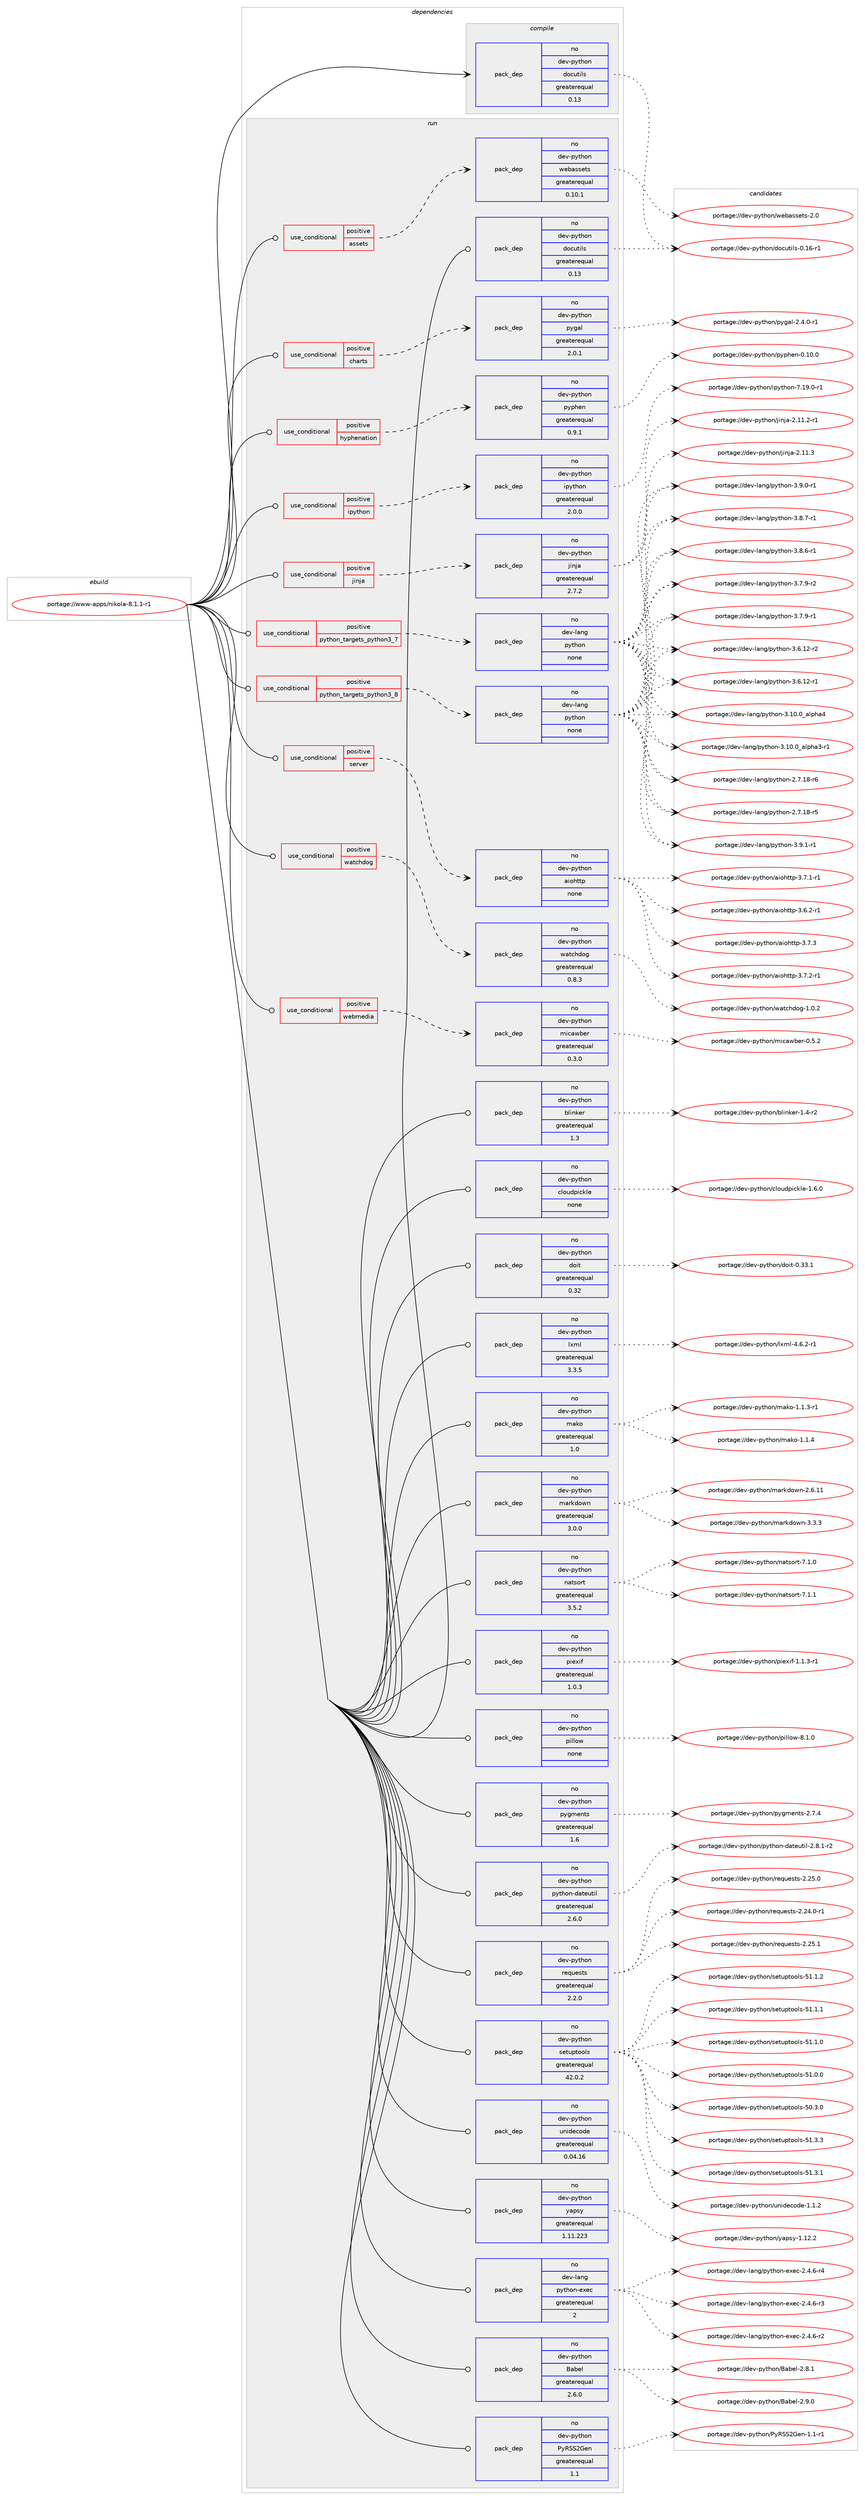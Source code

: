 digraph prolog {

# *************
# Graph options
# *************

newrank=true;
concentrate=true;
compound=true;
graph [rankdir=LR,fontname=Helvetica,fontsize=10,ranksep=1.5];#, ranksep=2.5, nodesep=0.2];
edge  [arrowhead=vee];
node  [fontname=Helvetica,fontsize=10];

# **********
# The ebuild
# **********

subgraph cluster_leftcol {
color=gray;
rank=same;
label=<<i>ebuild</i>>;
id [label="portage://www-apps/nikola-8.1.1-r1", color=red, width=4, href="../www-apps/nikola-8.1.1-r1.svg"];
}

# ****************
# The dependencies
# ****************

subgraph cluster_midcol {
color=gray;
label=<<i>dependencies</i>>;
subgraph cluster_compile {
fillcolor="#eeeeee";
style=filled;
label=<<i>compile</i>>;
subgraph pack3385 {
dependency4461 [label=<<TABLE BORDER="0" CELLBORDER="1" CELLSPACING="0" CELLPADDING="4" WIDTH="220"><TR><TD ROWSPAN="6" CELLPADDING="30">pack_dep</TD></TR><TR><TD WIDTH="110">no</TD></TR><TR><TD>dev-python</TD></TR><TR><TD>docutils</TD></TR><TR><TD>greaterequal</TD></TR><TR><TD>0.13</TD></TR></TABLE>>, shape=none, color=blue];
}
id:e -> dependency4461:w [weight=20,style="solid",arrowhead="vee"];
}
subgraph cluster_compileandrun {
fillcolor="#eeeeee";
style=filled;
label=<<i>compile and run</i>>;
}
subgraph cluster_run {
fillcolor="#eeeeee";
style=filled;
label=<<i>run</i>>;
subgraph cond1028 {
dependency4462 [label=<<TABLE BORDER="0" CELLBORDER="1" CELLSPACING="0" CELLPADDING="4"><TR><TD ROWSPAN="3" CELLPADDING="10">use_conditional</TD></TR><TR><TD>positive</TD></TR><TR><TD>assets</TD></TR></TABLE>>, shape=none, color=red];
subgraph pack3386 {
dependency4463 [label=<<TABLE BORDER="0" CELLBORDER="1" CELLSPACING="0" CELLPADDING="4" WIDTH="220"><TR><TD ROWSPAN="6" CELLPADDING="30">pack_dep</TD></TR><TR><TD WIDTH="110">no</TD></TR><TR><TD>dev-python</TD></TR><TR><TD>webassets</TD></TR><TR><TD>greaterequal</TD></TR><TR><TD>0.10.1</TD></TR></TABLE>>, shape=none, color=blue];
}
dependency4462:e -> dependency4463:w [weight=20,style="dashed",arrowhead="vee"];
}
id:e -> dependency4462:w [weight=20,style="solid",arrowhead="odot"];
subgraph cond1029 {
dependency4464 [label=<<TABLE BORDER="0" CELLBORDER="1" CELLSPACING="0" CELLPADDING="4"><TR><TD ROWSPAN="3" CELLPADDING="10">use_conditional</TD></TR><TR><TD>positive</TD></TR><TR><TD>charts</TD></TR></TABLE>>, shape=none, color=red];
subgraph pack3387 {
dependency4465 [label=<<TABLE BORDER="0" CELLBORDER="1" CELLSPACING="0" CELLPADDING="4" WIDTH="220"><TR><TD ROWSPAN="6" CELLPADDING="30">pack_dep</TD></TR><TR><TD WIDTH="110">no</TD></TR><TR><TD>dev-python</TD></TR><TR><TD>pygal</TD></TR><TR><TD>greaterequal</TD></TR><TR><TD>2.0.1</TD></TR></TABLE>>, shape=none, color=blue];
}
dependency4464:e -> dependency4465:w [weight=20,style="dashed",arrowhead="vee"];
}
id:e -> dependency4464:w [weight=20,style="solid",arrowhead="odot"];
subgraph cond1030 {
dependency4466 [label=<<TABLE BORDER="0" CELLBORDER="1" CELLSPACING="0" CELLPADDING="4"><TR><TD ROWSPAN="3" CELLPADDING="10">use_conditional</TD></TR><TR><TD>positive</TD></TR><TR><TD>hyphenation</TD></TR></TABLE>>, shape=none, color=red];
subgraph pack3388 {
dependency4467 [label=<<TABLE BORDER="0" CELLBORDER="1" CELLSPACING="0" CELLPADDING="4" WIDTH="220"><TR><TD ROWSPAN="6" CELLPADDING="30">pack_dep</TD></TR><TR><TD WIDTH="110">no</TD></TR><TR><TD>dev-python</TD></TR><TR><TD>pyphen</TD></TR><TR><TD>greaterequal</TD></TR><TR><TD>0.9.1</TD></TR></TABLE>>, shape=none, color=blue];
}
dependency4466:e -> dependency4467:w [weight=20,style="dashed",arrowhead="vee"];
}
id:e -> dependency4466:w [weight=20,style="solid",arrowhead="odot"];
subgraph cond1031 {
dependency4468 [label=<<TABLE BORDER="0" CELLBORDER="1" CELLSPACING="0" CELLPADDING="4"><TR><TD ROWSPAN="3" CELLPADDING="10">use_conditional</TD></TR><TR><TD>positive</TD></TR><TR><TD>ipython</TD></TR></TABLE>>, shape=none, color=red];
subgraph pack3389 {
dependency4469 [label=<<TABLE BORDER="0" CELLBORDER="1" CELLSPACING="0" CELLPADDING="4" WIDTH="220"><TR><TD ROWSPAN="6" CELLPADDING="30">pack_dep</TD></TR><TR><TD WIDTH="110">no</TD></TR><TR><TD>dev-python</TD></TR><TR><TD>ipython</TD></TR><TR><TD>greaterequal</TD></TR><TR><TD>2.0.0</TD></TR></TABLE>>, shape=none, color=blue];
}
dependency4468:e -> dependency4469:w [weight=20,style="dashed",arrowhead="vee"];
}
id:e -> dependency4468:w [weight=20,style="solid",arrowhead="odot"];
subgraph cond1032 {
dependency4470 [label=<<TABLE BORDER="0" CELLBORDER="1" CELLSPACING="0" CELLPADDING="4"><TR><TD ROWSPAN="3" CELLPADDING="10">use_conditional</TD></TR><TR><TD>positive</TD></TR><TR><TD>jinja</TD></TR></TABLE>>, shape=none, color=red];
subgraph pack3390 {
dependency4471 [label=<<TABLE BORDER="0" CELLBORDER="1" CELLSPACING="0" CELLPADDING="4" WIDTH="220"><TR><TD ROWSPAN="6" CELLPADDING="30">pack_dep</TD></TR><TR><TD WIDTH="110">no</TD></TR><TR><TD>dev-python</TD></TR><TR><TD>jinja</TD></TR><TR><TD>greaterequal</TD></TR><TR><TD>2.7.2</TD></TR></TABLE>>, shape=none, color=blue];
}
dependency4470:e -> dependency4471:w [weight=20,style="dashed",arrowhead="vee"];
}
id:e -> dependency4470:w [weight=20,style="solid",arrowhead="odot"];
subgraph cond1033 {
dependency4472 [label=<<TABLE BORDER="0" CELLBORDER="1" CELLSPACING="0" CELLPADDING="4"><TR><TD ROWSPAN="3" CELLPADDING="10">use_conditional</TD></TR><TR><TD>positive</TD></TR><TR><TD>python_targets_python3_7</TD></TR></TABLE>>, shape=none, color=red];
subgraph pack3391 {
dependency4473 [label=<<TABLE BORDER="0" CELLBORDER="1" CELLSPACING="0" CELLPADDING="4" WIDTH="220"><TR><TD ROWSPAN="6" CELLPADDING="30">pack_dep</TD></TR><TR><TD WIDTH="110">no</TD></TR><TR><TD>dev-lang</TD></TR><TR><TD>python</TD></TR><TR><TD>none</TD></TR><TR><TD></TD></TR></TABLE>>, shape=none, color=blue];
}
dependency4472:e -> dependency4473:w [weight=20,style="dashed",arrowhead="vee"];
}
id:e -> dependency4472:w [weight=20,style="solid",arrowhead="odot"];
subgraph cond1034 {
dependency4474 [label=<<TABLE BORDER="0" CELLBORDER="1" CELLSPACING="0" CELLPADDING="4"><TR><TD ROWSPAN="3" CELLPADDING="10">use_conditional</TD></TR><TR><TD>positive</TD></TR><TR><TD>python_targets_python3_8</TD></TR></TABLE>>, shape=none, color=red];
subgraph pack3392 {
dependency4475 [label=<<TABLE BORDER="0" CELLBORDER="1" CELLSPACING="0" CELLPADDING="4" WIDTH="220"><TR><TD ROWSPAN="6" CELLPADDING="30">pack_dep</TD></TR><TR><TD WIDTH="110">no</TD></TR><TR><TD>dev-lang</TD></TR><TR><TD>python</TD></TR><TR><TD>none</TD></TR><TR><TD></TD></TR></TABLE>>, shape=none, color=blue];
}
dependency4474:e -> dependency4475:w [weight=20,style="dashed",arrowhead="vee"];
}
id:e -> dependency4474:w [weight=20,style="solid",arrowhead="odot"];
subgraph cond1035 {
dependency4476 [label=<<TABLE BORDER="0" CELLBORDER="1" CELLSPACING="0" CELLPADDING="4"><TR><TD ROWSPAN="3" CELLPADDING="10">use_conditional</TD></TR><TR><TD>positive</TD></TR><TR><TD>server</TD></TR></TABLE>>, shape=none, color=red];
subgraph pack3393 {
dependency4477 [label=<<TABLE BORDER="0" CELLBORDER="1" CELLSPACING="0" CELLPADDING="4" WIDTH="220"><TR><TD ROWSPAN="6" CELLPADDING="30">pack_dep</TD></TR><TR><TD WIDTH="110">no</TD></TR><TR><TD>dev-python</TD></TR><TR><TD>aiohttp</TD></TR><TR><TD>none</TD></TR><TR><TD></TD></TR></TABLE>>, shape=none, color=blue];
}
dependency4476:e -> dependency4477:w [weight=20,style="dashed",arrowhead="vee"];
}
id:e -> dependency4476:w [weight=20,style="solid",arrowhead="odot"];
subgraph cond1036 {
dependency4478 [label=<<TABLE BORDER="0" CELLBORDER="1" CELLSPACING="0" CELLPADDING="4"><TR><TD ROWSPAN="3" CELLPADDING="10">use_conditional</TD></TR><TR><TD>positive</TD></TR><TR><TD>watchdog</TD></TR></TABLE>>, shape=none, color=red];
subgraph pack3394 {
dependency4479 [label=<<TABLE BORDER="0" CELLBORDER="1" CELLSPACING="0" CELLPADDING="4" WIDTH="220"><TR><TD ROWSPAN="6" CELLPADDING="30">pack_dep</TD></TR><TR><TD WIDTH="110">no</TD></TR><TR><TD>dev-python</TD></TR><TR><TD>watchdog</TD></TR><TR><TD>greaterequal</TD></TR><TR><TD>0.8.3</TD></TR></TABLE>>, shape=none, color=blue];
}
dependency4478:e -> dependency4479:w [weight=20,style="dashed",arrowhead="vee"];
}
id:e -> dependency4478:w [weight=20,style="solid",arrowhead="odot"];
subgraph cond1037 {
dependency4480 [label=<<TABLE BORDER="0" CELLBORDER="1" CELLSPACING="0" CELLPADDING="4"><TR><TD ROWSPAN="3" CELLPADDING="10">use_conditional</TD></TR><TR><TD>positive</TD></TR><TR><TD>webmedia</TD></TR></TABLE>>, shape=none, color=red];
subgraph pack3395 {
dependency4481 [label=<<TABLE BORDER="0" CELLBORDER="1" CELLSPACING="0" CELLPADDING="4" WIDTH="220"><TR><TD ROWSPAN="6" CELLPADDING="30">pack_dep</TD></TR><TR><TD WIDTH="110">no</TD></TR><TR><TD>dev-python</TD></TR><TR><TD>micawber</TD></TR><TR><TD>greaterequal</TD></TR><TR><TD>0.3.0</TD></TR></TABLE>>, shape=none, color=blue];
}
dependency4480:e -> dependency4481:w [weight=20,style="dashed",arrowhead="vee"];
}
id:e -> dependency4480:w [weight=20,style="solid",arrowhead="odot"];
subgraph pack3396 {
dependency4482 [label=<<TABLE BORDER="0" CELLBORDER="1" CELLSPACING="0" CELLPADDING="4" WIDTH="220"><TR><TD ROWSPAN="6" CELLPADDING="30">pack_dep</TD></TR><TR><TD WIDTH="110">no</TD></TR><TR><TD>dev-lang</TD></TR><TR><TD>python-exec</TD></TR><TR><TD>greaterequal</TD></TR><TR><TD>2</TD></TR></TABLE>>, shape=none, color=blue];
}
id:e -> dependency4482:w [weight=20,style="solid",arrowhead="odot"];
subgraph pack3397 {
dependency4483 [label=<<TABLE BORDER="0" CELLBORDER="1" CELLSPACING="0" CELLPADDING="4" WIDTH="220"><TR><TD ROWSPAN="6" CELLPADDING="30">pack_dep</TD></TR><TR><TD WIDTH="110">no</TD></TR><TR><TD>dev-python</TD></TR><TR><TD>Babel</TD></TR><TR><TD>greaterequal</TD></TR><TR><TD>2.6.0</TD></TR></TABLE>>, shape=none, color=blue];
}
id:e -> dependency4483:w [weight=20,style="solid",arrowhead="odot"];
subgraph pack3398 {
dependency4484 [label=<<TABLE BORDER="0" CELLBORDER="1" CELLSPACING="0" CELLPADDING="4" WIDTH="220"><TR><TD ROWSPAN="6" CELLPADDING="30">pack_dep</TD></TR><TR><TD WIDTH="110">no</TD></TR><TR><TD>dev-python</TD></TR><TR><TD>PyRSS2Gen</TD></TR><TR><TD>greaterequal</TD></TR><TR><TD>1.1</TD></TR></TABLE>>, shape=none, color=blue];
}
id:e -> dependency4484:w [weight=20,style="solid",arrowhead="odot"];
subgraph pack3399 {
dependency4485 [label=<<TABLE BORDER="0" CELLBORDER="1" CELLSPACING="0" CELLPADDING="4" WIDTH="220"><TR><TD ROWSPAN="6" CELLPADDING="30">pack_dep</TD></TR><TR><TD WIDTH="110">no</TD></TR><TR><TD>dev-python</TD></TR><TR><TD>blinker</TD></TR><TR><TD>greaterequal</TD></TR><TR><TD>1.3</TD></TR></TABLE>>, shape=none, color=blue];
}
id:e -> dependency4485:w [weight=20,style="solid",arrowhead="odot"];
subgraph pack3400 {
dependency4486 [label=<<TABLE BORDER="0" CELLBORDER="1" CELLSPACING="0" CELLPADDING="4" WIDTH="220"><TR><TD ROWSPAN="6" CELLPADDING="30">pack_dep</TD></TR><TR><TD WIDTH="110">no</TD></TR><TR><TD>dev-python</TD></TR><TR><TD>cloudpickle</TD></TR><TR><TD>none</TD></TR><TR><TD></TD></TR></TABLE>>, shape=none, color=blue];
}
id:e -> dependency4486:w [weight=20,style="solid",arrowhead="odot"];
subgraph pack3401 {
dependency4487 [label=<<TABLE BORDER="0" CELLBORDER="1" CELLSPACING="0" CELLPADDING="4" WIDTH="220"><TR><TD ROWSPAN="6" CELLPADDING="30">pack_dep</TD></TR><TR><TD WIDTH="110">no</TD></TR><TR><TD>dev-python</TD></TR><TR><TD>docutils</TD></TR><TR><TD>greaterequal</TD></TR><TR><TD>0.13</TD></TR></TABLE>>, shape=none, color=blue];
}
id:e -> dependency4487:w [weight=20,style="solid",arrowhead="odot"];
subgraph pack3402 {
dependency4488 [label=<<TABLE BORDER="0" CELLBORDER="1" CELLSPACING="0" CELLPADDING="4" WIDTH="220"><TR><TD ROWSPAN="6" CELLPADDING="30">pack_dep</TD></TR><TR><TD WIDTH="110">no</TD></TR><TR><TD>dev-python</TD></TR><TR><TD>doit</TD></TR><TR><TD>greaterequal</TD></TR><TR><TD>0.32</TD></TR></TABLE>>, shape=none, color=blue];
}
id:e -> dependency4488:w [weight=20,style="solid",arrowhead="odot"];
subgraph pack3403 {
dependency4489 [label=<<TABLE BORDER="0" CELLBORDER="1" CELLSPACING="0" CELLPADDING="4" WIDTH="220"><TR><TD ROWSPAN="6" CELLPADDING="30">pack_dep</TD></TR><TR><TD WIDTH="110">no</TD></TR><TR><TD>dev-python</TD></TR><TR><TD>lxml</TD></TR><TR><TD>greaterequal</TD></TR><TR><TD>3.3.5</TD></TR></TABLE>>, shape=none, color=blue];
}
id:e -> dependency4489:w [weight=20,style="solid",arrowhead="odot"];
subgraph pack3404 {
dependency4490 [label=<<TABLE BORDER="0" CELLBORDER="1" CELLSPACING="0" CELLPADDING="4" WIDTH="220"><TR><TD ROWSPAN="6" CELLPADDING="30">pack_dep</TD></TR><TR><TD WIDTH="110">no</TD></TR><TR><TD>dev-python</TD></TR><TR><TD>mako</TD></TR><TR><TD>greaterequal</TD></TR><TR><TD>1.0</TD></TR></TABLE>>, shape=none, color=blue];
}
id:e -> dependency4490:w [weight=20,style="solid",arrowhead="odot"];
subgraph pack3405 {
dependency4491 [label=<<TABLE BORDER="0" CELLBORDER="1" CELLSPACING="0" CELLPADDING="4" WIDTH="220"><TR><TD ROWSPAN="6" CELLPADDING="30">pack_dep</TD></TR><TR><TD WIDTH="110">no</TD></TR><TR><TD>dev-python</TD></TR><TR><TD>markdown</TD></TR><TR><TD>greaterequal</TD></TR><TR><TD>3.0.0</TD></TR></TABLE>>, shape=none, color=blue];
}
id:e -> dependency4491:w [weight=20,style="solid",arrowhead="odot"];
subgraph pack3406 {
dependency4492 [label=<<TABLE BORDER="0" CELLBORDER="1" CELLSPACING="0" CELLPADDING="4" WIDTH="220"><TR><TD ROWSPAN="6" CELLPADDING="30">pack_dep</TD></TR><TR><TD WIDTH="110">no</TD></TR><TR><TD>dev-python</TD></TR><TR><TD>natsort</TD></TR><TR><TD>greaterequal</TD></TR><TR><TD>3.5.2</TD></TR></TABLE>>, shape=none, color=blue];
}
id:e -> dependency4492:w [weight=20,style="solid",arrowhead="odot"];
subgraph pack3407 {
dependency4493 [label=<<TABLE BORDER="0" CELLBORDER="1" CELLSPACING="0" CELLPADDING="4" WIDTH="220"><TR><TD ROWSPAN="6" CELLPADDING="30">pack_dep</TD></TR><TR><TD WIDTH="110">no</TD></TR><TR><TD>dev-python</TD></TR><TR><TD>piexif</TD></TR><TR><TD>greaterequal</TD></TR><TR><TD>1.0.3</TD></TR></TABLE>>, shape=none, color=blue];
}
id:e -> dependency4493:w [weight=20,style="solid",arrowhead="odot"];
subgraph pack3408 {
dependency4494 [label=<<TABLE BORDER="0" CELLBORDER="1" CELLSPACING="0" CELLPADDING="4" WIDTH="220"><TR><TD ROWSPAN="6" CELLPADDING="30">pack_dep</TD></TR><TR><TD WIDTH="110">no</TD></TR><TR><TD>dev-python</TD></TR><TR><TD>pillow</TD></TR><TR><TD>none</TD></TR><TR><TD></TD></TR></TABLE>>, shape=none, color=blue];
}
id:e -> dependency4494:w [weight=20,style="solid",arrowhead="odot"];
subgraph pack3409 {
dependency4495 [label=<<TABLE BORDER="0" CELLBORDER="1" CELLSPACING="0" CELLPADDING="4" WIDTH="220"><TR><TD ROWSPAN="6" CELLPADDING="30">pack_dep</TD></TR><TR><TD WIDTH="110">no</TD></TR><TR><TD>dev-python</TD></TR><TR><TD>pygments</TD></TR><TR><TD>greaterequal</TD></TR><TR><TD>1.6</TD></TR></TABLE>>, shape=none, color=blue];
}
id:e -> dependency4495:w [weight=20,style="solid",arrowhead="odot"];
subgraph pack3410 {
dependency4496 [label=<<TABLE BORDER="0" CELLBORDER="1" CELLSPACING="0" CELLPADDING="4" WIDTH="220"><TR><TD ROWSPAN="6" CELLPADDING="30">pack_dep</TD></TR><TR><TD WIDTH="110">no</TD></TR><TR><TD>dev-python</TD></TR><TR><TD>python-dateutil</TD></TR><TR><TD>greaterequal</TD></TR><TR><TD>2.6.0</TD></TR></TABLE>>, shape=none, color=blue];
}
id:e -> dependency4496:w [weight=20,style="solid",arrowhead="odot"];
subgraph pack3411 {
dependency4497 [label=<<TABLE BORDER="0" CELLBORDER="1" CELLSPACING="0" CELLPADDING="4" WIDTH="220"><TR><TD ROWSPAN="6" CELLPADDING="30">pack_dep</TD></TR><TR><TD WIDTH="110">no</TD></TR><TR><TD>dev-python</TD></TR><TR><TD>requests</TD></TR><TR><TD>greaterequal</TD></TR><TR><TD>2.2.0</TD></TR></TABLE>>, shape=none, color=blue];
}
id:e -> dependency4497:w [weight=20,style="solid",arrowhead="odot"];
subgraph pack3412 {
dependency4498 [label=<<TABLE BORDER="0" CELLBORDER="1" CELLSPACING="0" CELLPADDING="4" WIDTH="220"><TR><TD ROWSPAN="6" CELLPADDING="30">pack_dep</TD></TR><TR><TD WIDTH="110">no</TD></TR><TR><TD>dev-python</TD></TR><TR><TD>setuptools</TD></TR><TR><TD>greaterequal</TD></TR><TR><TD>42.0.2</TD></TR></TABLE>>, shape=none, color=blue];
}
id:e -> dependency4498:w [weight=20,style="solid",arrowhead="odot"];
subgraph pack3413 {
dependency4499 [label=<<TABLE BORDER="0" CELLBORDER="1" CELLSPACING="0" CELLPADDING="4" WIDTH="220"><TR><TD ROWSPAN="6" CELLPADDING="30">pack_dep</TD></TR><TR><TD WIDTH="110">no</TD></TR><TR><TD>dev-python</TD></TR><TR><TD>unidecode</TD></TR><TR><TD>greaterequal</TD></TR><TR><TD>0.04.16</TD></TR></TABLE>>, shape=none, color=blue];
}
id:e -> dependency4499:w [weight=20,style="solid",arrowhead="odot"];
subgraph pack3414 {
dependency4500 [label=<<TABLE BORDER="0" CELLBORDER="1" CELLSPACING="0" CELLPADDING="4" WIDTH="220"><TR><TD ROWSPAN="6" CELLPADDING="30">pack_dep</TD></TR><TR><TD WIDTH="110">no</TD></TR><TR><TD>dev-python</TD></TR><TR><TD>yapsy</TD></TR><TR><TD>greaterequal</TD></TR><TR><TD>1.11.223</TD></TR></TABLE>>, shape=none, color=blue];
}
id:e -> dependency4500:w [weight=20,style="solid",arrowhead="odot"];
}
}

# **************
# The candidates
# **************

subgraph cluster_choices {
rank=same;
color=gray;
label=<<i>candidates</i>>;

subgraph choice3385 {
color=black;
nodesep=1;
choice10010111845112121116104111110471001119911711610510811545484649544511449 [label="portage://dev-python/docutils-0.16-r1", color=red, width=4,href="../dev-python/docutils-0.16-r1.svg"];
dependency4461:e -> choice10010111845112121116104111110471001119911711610510811545484649544511449:w [style=dotted,weight="100"];
}
subgraph choice3386 {
color=black;
nodesep=1;
choice1001011184511212111610411111047119101989711511510111611545504648 [label="portage://dev-python/webassets-2.0", color=red, width=4,href="../dev-python/webassets-2.0.svg"];
dependency4463:e -> choice1001011184511212111610411111047119101989711511510111611545504648:w [style=dotted,weight="100"];
}
subgraph choice3387 {
color=black;
nodesep=1;
choice1001011184511212111610411111047112121103971084550465246484511449 [label="portage://dev-python/pygal-2.4.0-r1", color=red, width=4,href="../dev-python/pygal-2.4.0-r1.svg"];
dependency4465:e -> choice1001011184511212111610411111047112121103971084550465246484511449:w [style=dotted,weight="100"];
}
subgraph choice3388 {
color=black;
nodesep=1;
choice100101118451121211161041111104711212111210410111045484649484648 [label="portage://dev-python/pyphen-0.10.0", color=red, width=4,href="../dev-python/pyphen-0.10.0.svg"];
dependency4467:e -> choice100101118451121211161041111104711212111210410111045484649484648:w [style=dotted,weight="100"];
}
subgraph choice3389 {
color=black;
nodesep=1;
choice1001011184511212111610411111047105112121116104111110455546495746484511449 [label="portage://dev-python/ipython-7.19.0-r1", color=red, width=4,href="../dev-python/ipython-7.19.0-r1.svg"];
dependency4469:e -> choice1001011184511212111610411111047105112121116104111110455546495746484511449:w [style=dotted,weight="100"];
}
subgraph choice3390 {
color=black;
nodesep=1;
choice10010111845112121116104111110471061051101069745504649494651 [label="portage://dev-python/jinja-2.11.3", color=red, width=4,href="../dev-python/jinja-2.11.3.svg"];
choice100101118451121211161041111104710610511010697455046494946504511449 [label="portage://dev-python/jinja-2.11.2-r1", color=red, width=4,href="../dev-python/jinja-2.11.2-r1.svg"];
dependency4471:e -> choice10010111845112121116104111110471061051101069745504649494651:w [style=dotted,weight="100"];
dependency4471:e -> choice100101118451121211161041111104710610511010697455046494946504511449:w [style=dotted,weight="100"];
}
subgraph choice3391 {
color=black;
nodesep=1;
choice1001011184510897110103471121211161041111104551465746494511449 [label="portage://dev-lang/python-3.9.1-r1", color=red, width=4,href="../dev-lang/python-3.9.1-r1.svg"];
choice1001011184510897110103471121211161041111104551465746484511449 [label="portage://dev-lang/python-3.9.0-r1", color=red, width=4,href="../dev-lang/python-3.9.0-r1.svg"];
choice1001011184510897110103471121211161041111104551465646554511449 [label="portage://dev-lang/python-3.8.7-r1", color=red, width=4,href="../dev-lang/python-3.8.7-r1.svg"];
choice1001011184510897110103471121211161041111104551465646544511449 [label="portage://dev-lang/python-3.8.6-r1", color=red, width=4,href="../dev-lang/python-3.8.6-r1.svg"];
choice1001011184510897110103471121211161041111104551465546574511450 [label="portage://dev-lang/python-3.7.9-r2", color=red, width=4,href="../dev-lang/python-3.7.9-r2.svg"];
choice1001011184510897110103471121211161041111104551465546574511449 [label="portage://dev-lang/python-3.7.9-r1", color=red, width=4,href="../dev-lang/python-3.7.9-r1.svg"];
choice100101118451089711010347112121116104111110455146544649504511450 [label="portage://dev-lang/python-3.6.12-r2", color=red, width=4,href="../dev-lang/python-3.6.12-r2.svg"];
choice100101118451089711010347112121116104111110455146544649504511449 [label="portage://dev-lang/python-3.6.12-r1", color=red, width=4,href="../dev-lang/python-3.6.12-r1.svg"];
choice1001011184510897110103471121211161041111104551464948464895971081121049752 [label="portage://dev-lang/python-3.10.0_alpha4", color=red, width=4,href="../dev-lang/python-3.10.0_alpha4.svg"];
choice10010111845108971101034711212111610411111045514649484648959710811210497514511449 [label="portage://dev-lang/python-3.10.0_alpha3-r1", color=red, width=4,href="../dev-lang/python-3.10.0_alpha3-r1.svg"];
choice100101118451089711010347112121116104111110455046554649564511454 [label="portage://dev-lang/python-2.7.18-r6", color=red, width=4,href="../dev-lang/python-2.7.18-r6.svg"];
choice100101118451089711010347112121116104111110455046554649564511453 [label="portage://dev-lang/python-2.7.18-r5", color=red, width=4,href="../dev-lang/python-2.7.18-r5.svg"];
dependency4473:e -> choice1001011184510897110103471121211161041111104551465746494511449:w [style=dotted,weight="100"];
dependency4473:e -> choice1001011184510897110103471121211161041111104551465746484511449:w [style=dotted,weight="100"];
dependency4473:e -> choice1001011184510897110103471121211161041111104551465646554511449:w [style=dotted,weight="100"];
dependency4473:e -> choice1001011184510897110103471121211161041111104551465646544511449:w [style=dotted,weight="100"];
dependency4473:e -> choice1001011184510897110103471121211161041111104551465546574511450:w [style=dotted,weight="100"];
dependency4473:e -> choice1001011184510897110103471121211161041111104551465546574511449:w [style=dotted,weight="100"];
dependency4473:e -> choice100101118451089711010347112121116104111110455146544649504511450:w [style=dotted,weight="100"];
dependency4473:e -> choice100101118451089711010347112121116104111110455146544649504511449:w [style=dotted,weight="100"];
dependency4473:e -> choice1001011184510897110103471121211161041111104551464948464895971081121049752:w [style=dotted,weight="100"];
dependency4473:e -> choice10010111845108971101034711212111610411111045514649484648959710811210497514511449:w [style=dotted,weight="100"];
dependency4473:e -> choice100101118451089711010347112121116104111110455046554649564511454:w [style=dotted,weight="100"];
dependency4473:e -> choice100101118451089711010347112121116104111110455046554649564511453:w [style=dotted,weight="100"];
}
subgraph choice3392 {
color=black;
nodesep=1;
choice1001011184510897110103471121211161041111104551465746494511449 [label="portage://dev-lang/python-3.9.1-r1", color=red, width=4,href="../dev-lang/python-3.9.1-r1.svg"];
choice1001011184510897110103471121211161041111104551465746484511449 [label="portage://dev-lang/python-3.9.0-r1", color=red, width=4,href="../dev-lang/python-3.9.0-r1.svg"];
choice1001011184510897110103471121211161041111104551465646554511449 [label="portage://dev-lang/python-3.8.7-r1", color=red, width=4,href="../dev-lang/python-3.8.7-r1.svg"];
choice1001011184510897110103471121211161041111104551465646544511449 [label="portage://dev-lang/python-3.8.6-r1", color=red, width=4,href="../dev-lang/python-3.8.6-r1.svg"];
choice1001011184510897110103471121211161041111104551465546574511450 [label="portage://dev-lang/python-3.7.9-r2", color=red, width=4,href="../dev-lang/python-3.7.9-r2.svg"];
choice1001011184510897110103471121211161041111104551465546574511449 [label="portage://dev-lang/python-3.7.9-r1", color=red, width=4,href="../dev-lang/python-3.7.9-r1.svg"];
choice100101118451089711010347112121116104111110455146544649504511450 [label="portage://dev-lang/python-3.6.12-r2", color=red, width=4,href="../dev-lang/python-3.6.12-r2.svg"];
choice100101118451089711010347112121116104111110455146544649504511449 [label="portage://dev-lang/python-3.6.12-r1", color=red, width=4,href="../dev-lang/python-3.6.12-r1.svg"];
choice1001011184510897110103471121211161041111104551464948464895971081121049752 [label="portage://dev-lang/python-3.10.0_alpha4", color=red, width=4,href="../dev-lang/python-3.10.0_alpha4.svg"];
choice10010111845108971101034711212111610411111045514649484648959710811210497514511449 [label="portage://dev-lang/python-3.10.0_alpha3-r1", color=red, width=4,href="../dev-lang/python-3.10.0_alpha3-r1.svg"];
choice100101118451089711010347112121116104111110455046554649564511454 [label="portage://dev-lang/python-2.7.18-r6", color=red, width=4,href="../dev-lang/python-2.7.18-r6.svg"];
choice100101118451089711010347112121116104111110455046554649564511453 [label="portage://dev-lang/python-2.7.18-r5", color=red, width=4,href="../dev-lang/python-2.7.18-r5.svg"];
dependency4475:e -> choice1001011184510897110103471121211161041111104551465746494511449:w [style=dotted,weight="100"];
dependency4475:e -> choice1001011184510897110103471121211161041111104551465746484511449:w [style=dotted,weight="100"];
dependency4475:e -> choice1001011184510897110103471121211161041111104551465646554511449:w [style=dotted,weight="100"];
dependency4475:e -> choice1001011184510897110103471121211161041111104551465646544511449:w [style=dotted,weight="100"];
dependency4475:e -> choice1001011184510897110103471121211161041111104551465546574511450:w [style=dotted,weight="100"];
dependency4475:e -> choice1001011184510897110103471121211161041111104551465546574511449:w [style=dotted,weight="100"];
dependency4475:e -> choice100101118451089711010347112121116104111110455146544649504511450:w [style=dotted,weight="100"];
dependency4475:e -> choice100101118451089711010347112121116104111110455146544649504511449:w [style=dotted,weight="100"];
dependency4475:e -> choice1001011184510897110103471121211161041111104551464948464895971081121049752:w [style=dotted,weight="100"];
dependency4475:e -> choice10010111845108971101034711212111610411111045514649484648959710811210497514511449:w [style=dotted,weight="100"];
dependency4475:e -> choice100101118451089711010347112121116104111110455046554649564511454:w [style=dotted,weight="100"];
dependency4475:e -> choice100101118451089711010347112121116104111110455046554649564511453:w [style=dotted,weight="100"];
}
subgraph choice3393 {
color=black;
nodesep=1;
choice100101118451121211161041111104797105111104116116112455146554651 [label="portage://dev-python/aiohttp-3.7.3", color=red, width=4,href="../dev-python/aiohttp-3.7.3.svg"];
choice1001011184511212111610411111047971051111041161161124551465546504511449 [label="portage://dev-python/aiohttp-3.7.2-r1", color=red, width=4,href="../dev-python/aiohttp-3.7.2-r1.svg"];
choice1001011184511212111610411111047971051111041161161124551465546494511449 [label="portage://dev-python/aiohttp-3.7.1-r1", color=red, width=4,href="../dev-python/aiohttp-3.7.1-r1.svg"];
choice1001011184511212111610411111047971051111041161161124551465446504511449 [label="portage://dev-python/aiohttp-3.6.2-r1", color=red, width=4,href="../dev-python/aiohttp-3.6.2-r1.svg"];
dependency4477:e -> choice100101118451121211161041111104797105111104116116112455146554651:w [style=dotted,weight="100"];
dependency4477:e -> choice1001011184511212111610411111047971051111041161161124551465546504511449:w [style=dotted,weight="100"];
dependency4477:e -> choice1001011184511212111610411111047971051111041161161124551465546494511449:w [style=dotted,weight="100"];
dependency4477:e -> choice1001011184511212111610411111047971051111041161161124551465446504511449:w [style=dotted,weight="100"];
}
subgraph choice3394 {
color=black;
nodesep=1;
choice10010111845112121116104111110471199711699104100111103454946484650 [label="portage://dev-python/watchdog-1.0.2", color=red, width=4,href="../dev-python/watchdog-1.0.2.svg"];
dependency4479:e -> choice10010111845112121116104111110471199711699104100111103454946484650:w [style=dotted,weight="100"];
}
subgraph choice3395 {
color=black;
nodesep=1;
choice1001011184511212111610411111047109105999711998101114454846534650 [label="portage://dev-python/micawber-0.5.2", color=red, width=4,href="../dev-python/micawber-0.5.2.svg"];
dependency4481:e -> choice1001011184511212111610411111047109105999711998101114454846534650:w [style=dotted,weight="100"];
}
subgraph choice3396 {
color=black;
nodesep=1;
choice10010111845108971101034711212111610411111045101120101994550465246544511452 [label="portage://dev-lang/python-exec-2.4.6-r4", color=red, width=4,href="../dev-lang/python-exec-2.4.6-r4.svg"];
choice10010111845108971101034711212111610411111045101120101994550465246544511451 [label="portage://dev-lang/python-exec-2.4.6-r3", color=red, width=4,href="../dev-lang/python-exec-2.4.6-r3.svg"];
choice10010111845108971101034711212111610411111045101120101994550465246544511450 [label="portage://dev-lang/python-exec-2.4.6-r2", color=red, width=4,href="../dev-lang/python-exec-2.4.6-r2.svg"];
dependency4482:e -> choice10010111845108971101034711212111610411111045101120101994550465246544511452:w [style=dotted,weight="100"];
dependency4482:e -> choice10010111845108971101034711212111610411111045101120101994550465246544511451:w [style=dotted,weight="100"];
dependency4482:e -> choice10010111845108971101034711212111610411111045101120101994550465246544511450:w [style=dotted,weight="100"];
}
subgraph choice3397 {
color=black;
nodesep=1;
choice1001011184511212111610411111047669798101108455046574648 [label="portage://dev-python/Babel-2.9.0", color=red, width=4,href="../dev-python/Babel-2.9.0.svg"];
choice1001011184511212111610411111047669798101108455046564649 [label="portage://dev-python/Babel-2.8.1", color=red, width=4,href="../dev-python/Babel-2.8.1.svg"];
dependency4483:e -> choice1001011184511212111610411111047669798101108455046574648:w [style=dotted,weight="100"];
dependency4483:e -> choice1001011184511212111610411111047669798101108455046564649:w [style=dotted,weight="100"];
}
subgraph choice3398 {
color=black;
nodesep=1;
choice1001011184511212111610411111047801218283835071101110454946494511449 [label="portage://dev-python/PyRSS2Gen-1.1-r1", color=red, width=4,href="../dev-python/PyRSS2Gen-1.1-r1.svg"];
dependency4484:e -> choice1001011184511212111610411111047801218283835071101110454946494511449:w [style=dotted,weight="100"];
}
subgraph choice3399 {
color=black;
nodesep=1;
choice100101118451121211161041111104798108105110107101114454946524511450 [label="portage://dev-python/blinker-1.4-r2", color=red, width=4,href="../dev-python/blinker-1.4-r2.svg"];
dependency4485:e -> choice100101118451121211161041111104798108105110107101114454946524511450:w [style=dotted,weight="100"];
}
subgraph choice3400 {
color=black;
nodesep=1;
choice10010111845112121116104111110479910811111710011210599107108101454946544648 [label="portage://dev-python/cloudpickle-1.6.0", color=red, width=4,href="../dev-python/cloudpickle-1.6.0.svg"];
dependency4486:e -> choice10010111845112121116104111110479910811111710011210599107108101454946544648:w [style=dotted,weight="100"];
}
subgraph choice3401 {
color=black;
nodesep=1;
choice10010111845112121116104111110471001119911711610510811545484649544511449 [label="portage://dev-python/docutils-0.16-r1", color=red, width=4,href="../dev-python/docutils-0.16-r1.svg"];
dependency4487:e -> choice10010111845112121116104111110471001119911711610510811545484649544511449:w [style=dotted,weight="100"];
}
subgraph choice3402 {
color=black;
nodesep=1;
choice100101118451121211161041111104710011110511645484651514649 [label="portage://dev-python/doit-0.33.1", color=red, width=4,href="../dev-python/doit-0.33.1.svg"];
dependency4488:e -> choice100101118451121211161041111104710011110511645484651514649:w [style=dotted,weight="100"];
}
subgraph choice3403 {
color=black;
nodesep=1;
choice10010111845112121116104111110471081201091084552465446504511449 [label="portage://dev-python/lxml-4.6.2-r1", color=red, width=4,href="../dev-python/lxml-4.6.2-r1.svg"];
dependency4489:e -> choice10010111845112121116104111110471081201091084552465446504511449:w [style=dotted,weight="100"];
}
subgraph choice3404 {
color=black;
nodesep=1;
choice100101118451121211161041111104710997107111454946494652 [label="portage://dev-python/mako-1.1.4", color=red, width=4,href="../dev-python/mako-1.1.4.svg"];
choice1001011184511212111610411111047109971071114549464946514511449 [label="portage://dev-python/mako-1.1.3-r1", color=red, width=4,href="../dev-python/mako-1.1.3-r1.svg"];
dependency4490:e -> choice100101118451121211161041111104710997107111454946494652:w [style=dotted,weight="100"];
dependency4490:e -> choice1001011184511212111610411111047109971071114549464946514511449:w [style=dotted,weight="100"];
}
subgraph choice3405 {
color=black;
nodesep=1;
choice100101118451121211161041111104710997114107100111119110455146514651 [label="portage://dev-python/markdown-3.3.3", color=red, width=4,href="../dev-python/markdown-3.3.3.svg"];
choice10010111845112121116104111110471099711410710011111911045504654464949 [label="portage://dev-python/markdown-2.6.11", color=red, width=4,href="../dev-python/markdown-2.6.11.svg"];
dependency4491:e -> choice100101118451121211161041111104710997114107100111119110455146514651:w [style=dotted,weight="100"];
dependency4491:e -> choice10010111845112121116104111110471099711410710011111911045504654464949:w [style=dotted,weight="100"];
}
subgraph choice3406 {
color=black;
nodesep=1;
choice100101118451121211161041111104711097116115111114116455546494649 [label="portage://dev-python/natsort-7.1.1", color=red, width=4,href="../dev-python/natsort-7.1.1.svg"];
choice100101118451121211161041111104711097116115111114116455546494648 [label="portage://dev-python/natsort-7.1.0", color=red, width=4,href="../dev-python/natsort-7.1.0.svg"];
dependency4492:e -> choice100101118451121211161041111104711097116115111114116455546494649:w [style=dotted,weight="100"];
dependency4492:e -> choice100101118451121211161041111104711097116115111114116455546494648:w [style=dotted,weight="100"];
}
subgraph choice3407 {
color=black;
nodesep=1;
choice10010111845112121116104111110471121051011201051024549464946514511449 [label="portage://dev-python/piexif-1.1.3-r1", color=red, width=4,href="../dev-python/piexif-1.1.3-r1.svg"];
dependency4493:e -> choice10010111845112121116104111110471121051011201051024549464946514511449:w [style=dotted,weight="100"];
}
subgraph choice3408 {
color=black;
nodesep=1;
choice1001011184511212111610411111047112105108108111119455646494648 [label="portage://dev-python/pillow-8.1.0", color=red, width=4,href="../dev-python/pillow-8.1.0.svg"];
dependency4494:e -> choice1001011184511212111610411111047112105108108111119455646494648:w [style=dotted,weight="100"];
}
subgraph choice3409 {
color=black;
nodesep=1;
choice1001011184511212111610411111047112121103109101110116115455046554652 [label="portage://dev-python/pygments-2.7.4", color=red, width=4,href="../dev-python/pygments-2.7.4.svg"];
dependency4495:e -> choice1001011184511212111610411111047112121103109101110116115455046554652:w [style=dotted,weight="100"];
}
subgraph choice3410 {
color=black;
nodesep=1;
choice100101118451121211161041111104711212111610411111045100971161011171161051084550465646494511450 [label="portage://dev-python/python-dateutil-2.8.1-r2", color=red, width=4,href="../dev-python/python-dateutil-2.8.1-r2.svg"];
dependency4496:e -> choice100101118451121211161041111104711212111610411111045100971161011171161051084550465646494511450:w [style=dotted,weight="100"];
}
subgraph choice3411 {
color=black;
nodesep=1;
choice100101118451121211161041111104711410111311710111511611545504650534649 [label="portage://dev-python/requests-2.25.1", color=red, width=4,href="../dev-python/requests-2.25.1.svg"];
choice100101118451121211161041111104711410111311710111511611545504650534648 [label="portage://dev-python/requests-2.25.0", color=red, width=4,href="../dev-python/requests-2.25.0.svg"];
choice1001011184511212111610411111047114101113117101115116115455046505246484511449 [label="portage://dev-python/requests-2.24.0-r1", color=red, width=4,href="../dev-python/requests-2.24.0-r1.svg"];
dependency4497:e -> choice100101118451121211161041111104711410111311710111511611545504650534649:w [style=dotted,weight="100"];
dependency4497:e -> choice100101118451121211161041111104711410111311710111511611545504650534648:w [style=dotted,weight="100"];
dependency4497:e -> choice1001011184511212111610411111047114101113117101115116115455046505246484511449:w [style=dotted,weight="100"];
}
subgraph choice3412 {
color=black;
nodesep=1;
choice100101118451121211161041111104711510111611711211611111110811545534946514651 [label="portage://dev-python/setuptools-51.3.3", color=red, width=4,href="../dev-python/setuptools-51.3.3.svg"];
choice100101118451121211161041111104711510111611711211611111110811545534946514649 [label="portage://dev-python/setuptools-51.3.1", color=red, width=4,href="../dev-python/setuptools-51.3.1.svg"];
choice100101118451121211161041111104711510111611711211611111110811545534946494650 [label="portage://dev-python/setuptools-51.1.2", color=red, width=4,href="../dev-python/setuptools-51.1.2.svg"];
choice100101118451121211161041111104711510111611711211611111110811545534946494649 [label="portage://dev-python/setuptools-51.1.1", color=red, width=4,href="../dev-python/setuptools-51.1.1.svg"];
choice100101118451121211161041111104711510111611711211611111110811545534946494648 [label="portage://dev-python/setuptools-51.1.0", color=red, width=4,href="../dev-python/setuptools-51.1.0.svg"];
choice100101118451121211161041111104711510111611711211611111110811545534946484648 [label="portage://dev-python/setuptools-51.0.0", color=red, width=4,href="../dev-python/setuptools-51.0.0.svg"];
choice100101118451121211161041111104711510111611711211611111110811545534846514648 [label="portage://dev-python/setuptools-50.3.0", color=red, width=4,href="../dev-python/setuptools-50.3.0.svg"];
dependency4498:e -> choice100101118451121211161041111104711510111611711211611111110811545534946514651:w [style=dotted,weight="100"];
dependency4498:e -> choice100101118451121211161041111104711510111611711211611111110811545534946514649:w [style=dotted,weight="100"];
dependency4498:e -> choice100101118451121211161041111104711510111611711211611111110811545534946494650:w [style=dotted,weight="100"];
dependency4498:e -> choice100101118451121211161041111104711510111611711211611111110811545534946494649:w [style=dotted,weight="100"];
dependency4498:e -> choice100101118451121211161041111104711510111611711211611111110811545534946494648:w [style=dotted,weight="100"];
dependency4498:e -> choice100101118451121211161041111104711510111611711211611111110811545534946484648:w [style=dotted,weight="100"];
dependency4498:e -> choice100101118451121211161041111104711510111611711211611111110811545534846514648:w [style=dotted,weight="100"];
}
subgraph choice3413 {
color=black;
nodesep=1;
choice100101118451121211161041111104711711010510010199111100101454946494650 [label="portage://dev-python/unidecode-1.1.2", color=red, width=4,href="../dev-python/unidecode-1.1.2.svg"];
dependency4499:e -> choice100101118451121211161041111104711711010510010199111100101454946494650:w [style=dotted,weight="100"];
}
subgraph choice3414 {
color=black;
nodesep=1;
choice10010111845112121116104111110471219711211512145494649504650 [label="portage://dev-python/yapsy-1.12.2", color=red, width=4,href="../dev-python/yapsy-1.12.2.svg"];
dependency4500:e -> choice10010111845112121116104111110471219711211512145494649504650:w [style=dotted,weight="100"];
}
}

}
